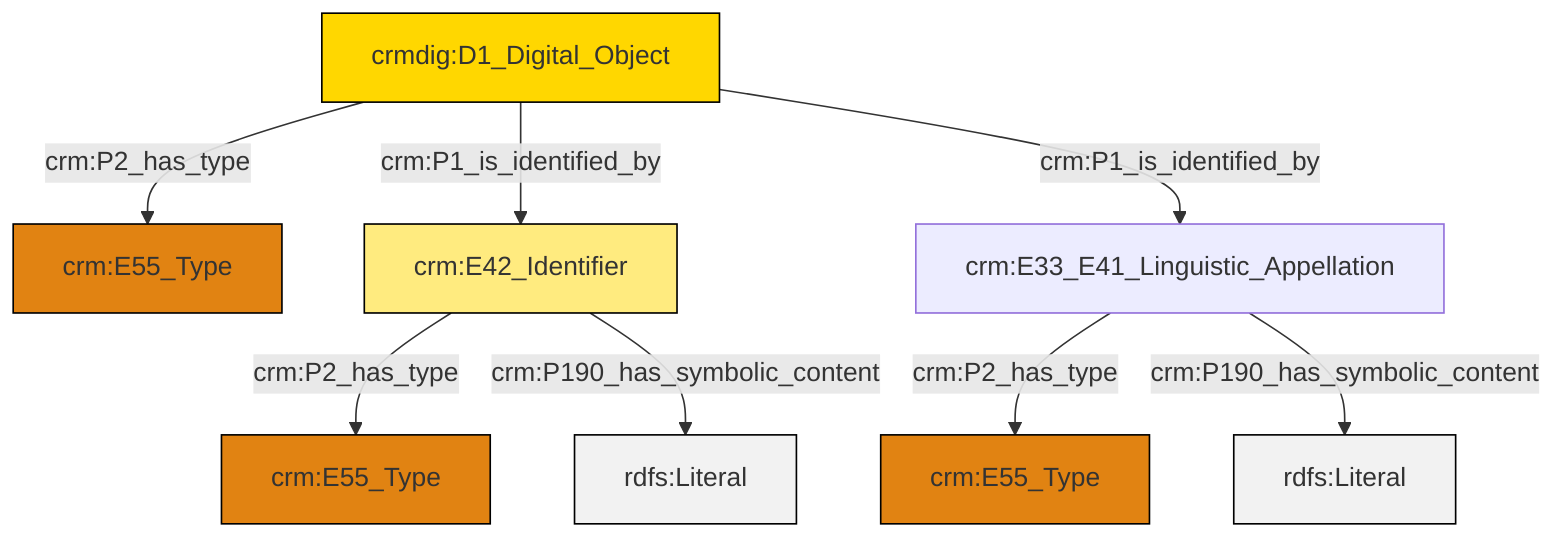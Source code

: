 graph TD
classDef Literal fill:#f2f2f2,stroke:#000000;
classDef CRM_Entity fill:#FFFFFF,stroke:#000000;
classDef Temporal_Entity fill:#00C9E6, stroke:#000000;
classDef Type fill:#E18312, stroke:#000000;
classDef Time-Span fill:#2C9C91, stroke:#000000;
classDef Appellation fill:#FFEB7F, stroke:#000000;
classDef Place fill:#008836, stroke:#000000;
classDef Persistent_Item fill:#B266B2, stroke:#000000;
classDef Conceptual_Object fill:#FFD700, stroke:#000000;
classDef Physical_Thing fill:#D2B48C, stroke:#000000;
classDef Actor fill:#f58aad, stroke:#000000;
classDef PC_Classes fill:#4ce600, stroke:#000000;
classDef Multi fill:#cccccc,stroke:#000000;

2["crm:E33_E41_Linguistic_Appellation"]:::Default -->|crm:P2_has_type| 3["crm:E55_Type"]:::Type
4["crmdig:D1_Digital_Object"]:::Conceptual_Object -->|crm:P2_has_type| 0["crm:E55_Type"]:::Type
4["crmdig:D1_Digital_Object"]:::Conceptual_Object -->|crm:P1_is_identified_by| 9["crm:E42_Identifier"]:::Appellation
2["crm:E33_E41_Linguistic_Appellation"]:::Default -->|crm:P190_has_symbolic_content| 12[rdfs:Literal]:::Literal
4["crmdig:D1_Digital_Object"]:::Conceptual_Object -->|crm:P1_is_identified_by| 2["crm:E33_E41_Linguistic_Appellation"]:::Default
9["crm:E42_Identifier"]:::Appellation -->|crm:P2_has_type| 6["crm:E55_Type"]:::Type
9["crm:E42_Identifier"]:::Appellation -->|crm:P190_has_symbolic_content| 13[rdfs:Literal]:::Literal